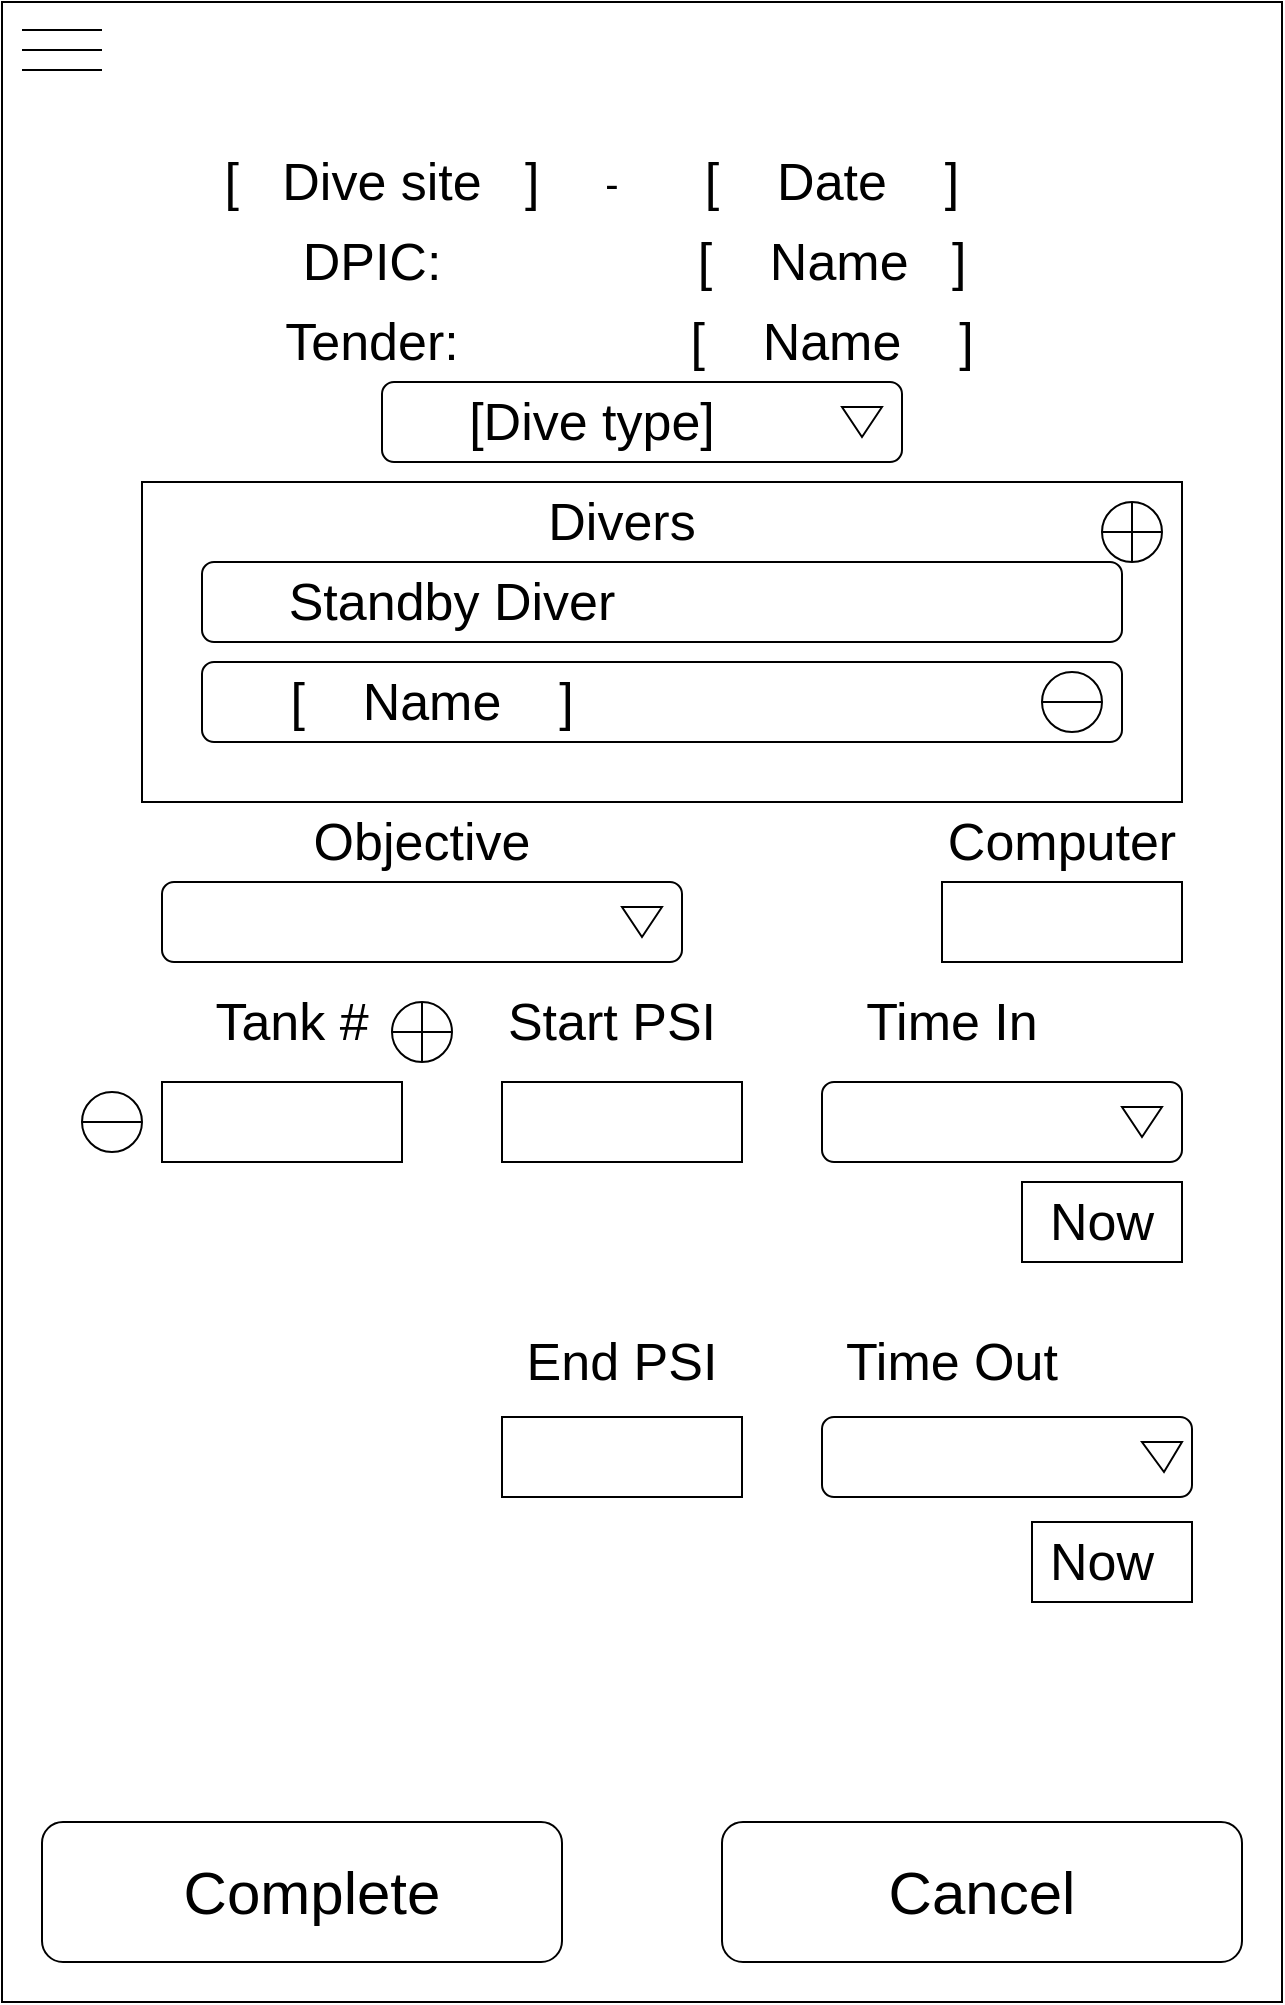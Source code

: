 <mxfile version="14.8.6" type="device"><diagram id="zsFSkODZkcfI7f3bPK4Z" name="Page-1"><mxGraphModel dx="1196" dy="676" grid="1" gridSize="10" guides="1" tooltips="1" connect="1" arrows="1" fold="1" page="1" pageScale="1" pageWidth="850" pageHeight="1100" math="0" shadow="0"><root><mxCell id="0"/><mxCell id="1" parent="0"/><mxCell id="eJiLWAoEpzKeVHH4ZsG7-1" value="" style="rounded=0;whiteSpace=wrap;html=1;" vertex="1" parent="1"><mxGeometry x="120" y="40" width="640" height="1000" as="geometry"/></mxCell><mxCell id="eJiLWAoEpzKeVHH4ZsG7-4" value="" style="line;strokeWidth=1;fillColor=none;align=left;verticalAlign=middle;spacingTop=-1;spacingLeft=3;spacingRight=3;rotatable=0;labelPosition=right;points=[];portConstraint=eastwest;" vertex="1" parent="1"><mxGeometry x="130" y="50" width="40" height="8" as="geometry"/></mxCell><mxCell id="eJiLWAoEpzKeVHH4ZsG7-5" value="" style="line;strokeWidth=1;fillColor=none;align=left;verticalAlign=middle;spacingTop=-1;spacingLeft=3;spacingRight=3;rotatable=0;labelPosition=right;points=[];portConstraint=eastwest;" vertex="1" parent="1"><mxGeometry x="130" y="60" width="40" height="8" as="geometry"/></mxCell><mxCell id="eJiLWAoEpzKeVHH4ZsG7-6" value="" style="line;strokeWidth=1;fillColor=none;align=left;verticalAlign=middle;spacingTop=-1;spacingLeft=3;spacingRight=3;rotatable=0;labelPosition=right;points=[];portConstraint=eastwest;" vertex="1" parent="1"><mxGeometry x="130" y="70" width="40" height="8" as="geometry"/></mxCell><mxCell id="eJiLWAoEpzKeVHH4ZsG7-7" value="&lt;font style=&quot;font-size: 26px&quot;&gt;[&amp;nbsp; &amp;nbsp;Dive site&amp;nbsp; &amp;nbsp;]&lt;/font&gt;" style="text;html=1;strokeColor=none;fillColor=none;align=center;verticalAlign=middle;whiteSpace=wrap;rounded=0;fontSize=20;" vertex="1" parent="1"><mxGeometry x="210" y="110" width="200" height="40" as="geometry"/></mxCell><mxCell id="eJiLWAoEpzKeVHH4ZsG7-8" value="&lt;font style=&quot;font-size: 26px&quot;&gt;[&amp;nbsp; &amp;nbsp; Date&amp;nbsp; &amp;nbsp; ]&lt;/font&gt;" style="text;html=1;strokeColor=none;fillColor=none;align=center;verticalAlign=middle;whiteSpace=wrap;rounded=0;fontSize=20;" vertex="1" parent="1"><mxGeometry x="430" y="110" width="210" height="40" as="geometry"/></mxCell><mxCell id="eJiLWAoEpzKeVHH4ZsG7-9" value="&lt;font style=&quot;font-size: 26px&quot;&gt;DPIC:&lt;/font&gt;" style="text;html=1;strokeColor=none;fillColor=none;align=center;verticalAlign=middle;whiteSpace=wrap;rounded=0;fontSize=20;" vertex="1" parent="1"><mxGeometry x="240" y="150" width="130" height="40" as="geometry"/></mxCell><mxCell id="eJiLWAoEpzKeVHH4ZsG7-10" value="&lt;font style=&quot;font-size: 26px&quot;&gt;[&amp;nbsp; &amp;nbsp; Name&amp;nbsp; &amp;nbsp;]&lt;/font&gt;" style="text;html=1;strokeColor=none;fillColor=none;align=center;verticalAlign=middle;whiteSpace=wrap;rounded=0;fontSize=20;" vertex="1" parent="1"><mxGeometry x="430" y="150" width="210" height="40" as="geometry"/></mxCell><mxCell id="eJiLWAoEpzKeVHH4ZsG7-11" value="&lt;font style=&quot;font-size: 26px&quot;&gt;Tender:&lt;/font&gt;" style="text;html=1;strokeColor=none;fillColor=none;align=center;verticalAlign=middle;whiteSpace=wrap;rounded=0;fontSize=20;" vertex="1" parent="1"><mxGeometry x="240" y="190" width="130" height="40" as="geometry"/></mxCell><mxCell id="eJiLWAoEpzKeVHH4ZsG7-12" value="&lt;font style=&quot;font-size: 26px&quot;&gt;[&amp;nbsp; &amp;nbsp; Name&amp;nbsp; &amp;nbsp; ]&lt;/font&gt;" style="text;html=1;strokeColor=none;fillColor=none;align=center;verticalAlign=middle;whiteSpace=wrap;rounded=0;fontSize=20;" vertex="1" parent="1"><mxGeometry x="430" y="190" width="210" height="40" as="geometry"/></mxCell><mxCell id="eJiLWAoEpzKeVHH4ZsG7-13" value="" style="rounded=1;whiteSpace=wrap;html=1;fontSize=20;" vertex="1" parent="1"><mxGeometry x="310" y="230" width="260" height="40" as="geometry"/></mxCell><mxCell id="eJiLWAoEpzKeVHH4ZsG7-14" value="" style="rounded=0;whiteSpace=wrap;html=1;fontSize=20;" vertex="1" parent="1"><mxGeometry x="190" y="280" width="520" height="160" as="geometry"/></mxCell><mxCell id="eJiLWAoEpzKeVHH4ZsG7-15" value="" style="rounded=1;whiteSpace=wrap;html=1;fontSize=20;" vertex="1" parent="1"><mxGeometry x="220" y="320" width="460" height="40" as="geometry"/></mxCell><mxCell id="eJiLWAoEpzKeVHH4ZsG7-16" value="" style="rounded=1;whiteSpace=wrap;html=1;fontSize=20;" vertex="1" parent="1"><mxGeometry x="220" y="370" width="460" height="40" as="geometry"/></mxCell><mxCell id="eJiLWAoEpzKeVHH4ZsG7-17" value="" style="rounded=1;whiteSpace=wrap;html=1;fontSize=20;" vertex="1" parent="1"><mxGeometry x="200" y="480" width="260" height="40" as="geometry"/></mxCell><mxCell id="eJiLWAoEpzKeVHH4ZsG7-18" value="" style="rounded=0;whiteSpace=wrap;html=1;fontSize=20;" vertex="1" parent="1"><mxGeometry x="590" y="480" width="120" height="40" as="geometry"/></mxCell><mxCell id="eJiLWAoEpzKeVHH4ZsG7-19" value="" style="rounded=0;whiteSpace=wrap;html=1;fontSize=20;" vertex="1" parent="1"><mxGeometry x="200" y="580" width="120" height="40" as="geometry"/></mxCell><mxCell id="eJiLWAoEpzKeVHH4ZsG7-20" value="" style="rounded=0;whiteSpace=wrap;html=1;fontSize=20;" vertex="1" parent="1"><mxGeometry x="370" y="580" width="120" height="40" as="geometry"/></mxCell><mxCell id="eJiLWAoEpzKeVHH4ZsG7-21" value="" style="rounded=0;whiteSpace=wrap;html=1;fontSize=20;" vertex="1" parent="1"><mxGeometry x="370" y="747.5" width="120" height="40" as="geometry"/></mxCell><mxCell id="eJiLWAoEpzKeVHH4ZsG7-22" value="" style="rounded=1;whiteSpace=wrap;html=1;fontSize=20;" vertex="1" parent="1"><mxGeometry x="530" y="580" width="180" height="40" as="geometry"/></mxCell><mxCell id="eJiLWAoEpzKeVHH4ZsG7-23" value="" style="rounded=1;whiteSpace=wrap;html=1;fontSize=20;" vertex="1" parent="1"><mxGeometry x="530" y="747.5" width="185" height="40" as="geometry"/></mxCell><mxCell id="eJiLWAoEpzKeVHH4ZsG7-24" value="" style="rounded=0;whiteSpace=wrap;html=1;fontSize=20;" vertex="1" parent="1"><mxGeometry x="630" y="630" width="80" height="40" as="geometry"/></mxCell><mxCell id="eJiLWAoEpzKeVHH4ZsG7-25" value="" style="rounded=0;whiteSpace=wrap;html=1;fontSize=20;" vertex="1" parent="1"><mxGeometry x="635" y="800" width="80" height="40" as="geometry"/></mxCell><mxCell id="eJiLWAoEpzKeVHH4ZsG7-26" value="" style="rounded=1;whiteSpace=wrap;html=1;fontSize=20;" vertex="1" parent="1"><mxGeometry x="140" y="950" width="260" height="70" as="geometry"/></mxCell><mxCell id="eJiLWAoEpzKeVHH4ZsG7-27" value="" style="rounded=1;whiteSpace=wrap;html=1;fontSize=20;" vertex="1" parent="1"><mxGeometry x="480" y="950" width="260" height="70" as="geometry"/></mxCell><mxCell id="eJiLWAoEpzKeVHH4ZsG7-28" value="" style="verticalLabelPosition=bottom;verticalAlign=top;html=1;shape=mxgraph.basic.acute_triangle;dx=0.5;fontSize=20;rotation=-180;" vertex="1" parent="1"><mxGeometry x="540" y="242.5" width="20" height="15" as="geometry"/></mxCell><mxCell id="eJiLWAoEpzKeVHH4ZsG7-29" value="" style="verticalLabelPosition=bottom;verticalAlign=top;html=1;shape=mxgraph.basic.acute_triangle;dx=0.5;fontSize=20;rotation=-180;" vertex="1" parent="1"><mxGeometry x="430" y="492.5" width="20" height="15" as="geometry"/></mxCell><mxCell id="eJiLWAoEpzKeVHH4ZsG7-30" value="" style="verticalLabelPosition=bottom;verticalAlign=top;html=1;shape=mxgraph.basic.acute_triangle;dx=0.5;fontSize=20;rotation=-180;" vertex="1" parent="1"><mxGeometry x="680" y="592.5" width="20" height="15" as="geometry"/></mxCell><mxCell id="eJiLWAoEpzKeVHH4ZsG7-31" value="" style="verticalLabelPosition=bottom;verticalAlign=top;html=1;shape=mxgraph.basic.acute_triangle;dx=0.45;fontSize=20;rotation=-180;" vertex="1" parent="1"><mxGeometry x="690" y="760" width="20" height="15" as="geometry"/></mxCell><mxCell id="eJiLWAoEpzKeVHH4ZsG7-32" value="" style="shape=orEllipse;perimeter=ellipsePerimeter;whiteSpace=wrap;html=1;backgroundOutline=1;fontSize=20;" vertex="1" parent="1"><mxGeometry x="670" y="290" width="30" height="30" as="geometry"/></mxCell><mxCell id="eJiLWAoEpzKeVHH4ZsG7-33" value="" style="shape=lineEllipse;perimeter=ellipsePerimeter;whiteSpace=wrap;html=1;backgroundOutline=1;fontSize=20;" vertex="1" parent="1"><mxGeometry x="640" y="375" width="30" height="30" as="geometry"/></mxCell><mxCell id="eJiLWAoEpzKeVHH4ZsG7-34" value="&lt;font style=&quot;font-size: 26px;&quot;&gt;Divers&lt;/font&gt;" style="text;html=1;strokeColor=none;fillColor=none;align=center;verticalAlign=middle;whiteSpace=wrap;rounded=0;fontSize=26;" vertex="1" parent="1"><mxGeometry x="365" y="280" width="130" height="40" as="geometry"/></mxCell><mxCell id="eJiLWAoEpzKeVHH4ZsG7-35" value="&lt;font style=&quot;font-size: 26px&quot;&gt;Standby Diver&lt;/font&gt;" style="text;html=1;strokeColor=none;fillColor=none;align=center;verticalAlign=middle;whiteSpace=wrap;rounded=0;fontSize=20;" vertex="1" parent="1"><mxGeometry x="220" y="320" width="250" height="40" as="geometry"/></mxCell><mxCell id="eJiLWAoEpzKeVHH4ZsG7-36" value="&lt;font style=&quot;font-size: 26px&quot;&gt;[&amp;nbsp; &amp;nbsp; Name&amp;nbsp; &amp;nbsp; ]&lt;/font&gt;" style="text;html=1;strokeColor=none;fillColor=none;align=center;verticalAlign=middle;whiteSpace=wrap;rounded=0;fontSize=20;" vertex="1" parent="1"><mxGeometry x="210" y="370" width="250" height="40" as="geometry"/></mxCell><mxCell id="eJiLWAoEpzKeVHH4ZsG7-37" value="&lt;font style=&quot;font-size: 26px&quot;&gt;[Dive type]&lt;/font&gt;" style="text;html=1;strokeColor=none;fillColor=none;align=center;verticalAlign=middle;whiteSpace=wrap;rounded=0;fontSize=20;" vertex="1" parent="1"><mxGeometry x="290" y="230" width="250" height="40" as="geometry"/></mxCell><mxCell id="eJiLWAoEpzKeVHH4ZsG7-38" value="&lt;font style=&quot;font-size: 26px&quot;&gt;Objective&lt;/font&gt;" style="text;html=1;strokeColor=none;fillColor=none;align=center;verticalAlign=middle;whiteSpace=wrap;rounded=0;fontSize=20;" vertex="1" parent="1"><mxGeometry x="240" y="440" width="180" height="40" as="geometry"/></mxCell><mxCell id="eJiLWAoEpzKeVHH4ZsG7-39" value="&lt;font style=&quot;font-size: 26px&quot;&gt;Computer&lt;/font&gt;" style="text;html=1;strokeColor=none;fillColor=none;align=center;verticalAlign=middle;whiteSpace=wrap;rounded=0;fontSize=20;" vertex="1" parent="1"><mxGeometry x="590" y="440" width="120" height="40" as="geometry"/></mxCell><mxCell id="eJiLWAoEpzKeVHH4ZsG7-40" value="&lt;font style=&quot;font-size: 26px&quot;&gt;Tank #&lt;/font&gt;" style="text;html=1;strokeColor=none;fillColor=none;align=center;verticalAlign=middle;whiteSpace=wrap;rounded=0;fontSize=20;" vertex="1" parent="1"><mxGeometry x="200" y="530" width="130" height="40" as="geometry"/></mxCell><mxCell id="eJiLWAoEpzKeVHH4ZsG7-41" value="" style="shape=orEllipse;perimeter=ellipsePerimeter;whiteSpace=wrap;html=1;backgroundOutline=1;fontSize=20;" vertex="1" parent="1"><mxGeometry x="315" y="540" width="30" height="30" as="geometry"/></mxCell><mxCell id="eJiLWAoEpzKeVHH4ZsG7-42" value="" style="shape=lineEllipse;perimeter=ellipsePerimeter;whiteSpace=wrap;html=1;backgroundOutline=1;fontSize=20;" vertex="1" parent="1"><mxGeometry x="160" y="585" width="30" height="30" as="geometry"/></mxCell><mxCell id="eJiLWAoEpzKeVHH4ZsG7-43" value="&lt;font style=&quot;font-size: 26px&quot;&gt;Start PSI&lt;/font&gt;" style="text;html=1;strokeColor=none;fillColor=none;align=center;verticalAlign=middle;whiteSpace=wrap;rounded=0;fontSize=20;" vertex="1" parent="1"><mxGeometry x="360" y="530" width="130" height="40" as="geometry"/></mxCell><mxCell id="eJiLWAoEpzKeVHH4ZsG7-44" value="&lt;font style=&quot;font-size: 26px&quot;&gt;End PSI&lt;/font&gt;" style="text;html=1;strokeColor=none;fillColor=none;align=center;verticalAlign=middle;whiteSpace=wrap;rounded=0;fontSize=20;" vertex="1" parent="1"><mxGeometry x="365" y="700" width="130" height="40" as="geometry"/></mxCell><mxCell id="eJiLWAoEpzKeVHH4ZsG7-45" value="&lt;font style=&quot;font-size: 26px&quot;&gt;Now&lt;/font&gt;" style="text;html=1;strokeColor=none;fillColor=none;align=center;verticalAlign=middle;whiteSpace=wrap;rounded=0;fontSize=20;" vertex="1" parent="1"><mxGeometry x="605" y="630" width="130" height="40" as="geometry"/></mxCell><mxCell id="eJiLWAoEpzKeVHH4ZsG7-46" value="&lt;font style=&quot;font-size: 26px&quot;&gt;Now&lt;/font&gt;" style="text;html=1;strokeColor=none;fillColor=none;align=center;verticalAlign=middle;whiteSpace=wrap;rounded=0;fontSize=20;" vertex="1" parent="1"><mxGeometry x="605" y="800" width="130" height="40" as="geometry"/></mxCell><mxCell id="eJiLWAoEpzKeVHH4ZsG7-47" value="&lt;font style=&quot;font-size: 26px&quot;&gt;Time In&lt;/font&gt;" style="text;html=1;strokeColor=none;fillColor=none;align=center;verticalAlign=middle;whiteSpace=wrap;rounded=0;fontSize=20;" vertex="1" parent="1"><mxGeometry x="530" y="530" width="130" height="40" as="geometry"/></mxCell><mxCell id="eJiLWAoEpzKeVHH4ZsG7-48" value="&lt;font style=&quot;font-size: 26px&quot;&gt;Time Out&lt;/font&gt;" style="text;html=1;strokeColor=none;fillColor=none;align=center;verticalAlign=middle;whiteSpace=wrap;rounded=0;fontSize=20;" vertex="1" parent="1"><mxGeometry x="530" y="700" width="130" height="40" as="geometry"/></mxCell><mxCell id="eJiLWAoEpzKeVHH4ZsG7-49" value="&lt;font style=&quot;font-size: 30px&quot;&gt;Complete&lt;/font&gt;" style="text;html=1;strokeColor=none;fillColor=none;align=center;verticalAlign=middle;whiteSpace=wrap;rounded=0;fontSize=20;" vertex="1" parent="1"><mxGeometry x="170" y="965" width="210" height="40" as="geometry"/></mxCell><mxCell id="eJiLWAoEpzKeVHH4ZsG7-50" value="&lt;font style=&quot;font-size: 30px&quot;&gt;Cancel&lt;/font&gt;" style="text;html=1;strokeColor=none;fillColor=none;align=center;verticalAlign=middle;whiteSpace=wrap;rounded=0;fontSize=20;" vertex="1" parent="1"><mxGeometry x="505" y="965" width="210" height="40" as="geometry"/></mxCell><mxCell id="eJiLWAoEpzKeVHH4ZsG7-51" value="-" style="text;html=1;strokeColor=none;fillColor=none;align=center;verticalAlign=middle;whiteSpace=wrap;rounded=0;fontSize=20;" vertex="1" parent="1"><mxGeometry x="380" y="110" width="90" height="40" as="geometry"/></mxCell></root></mxGraphModel></diagram></mxfile>